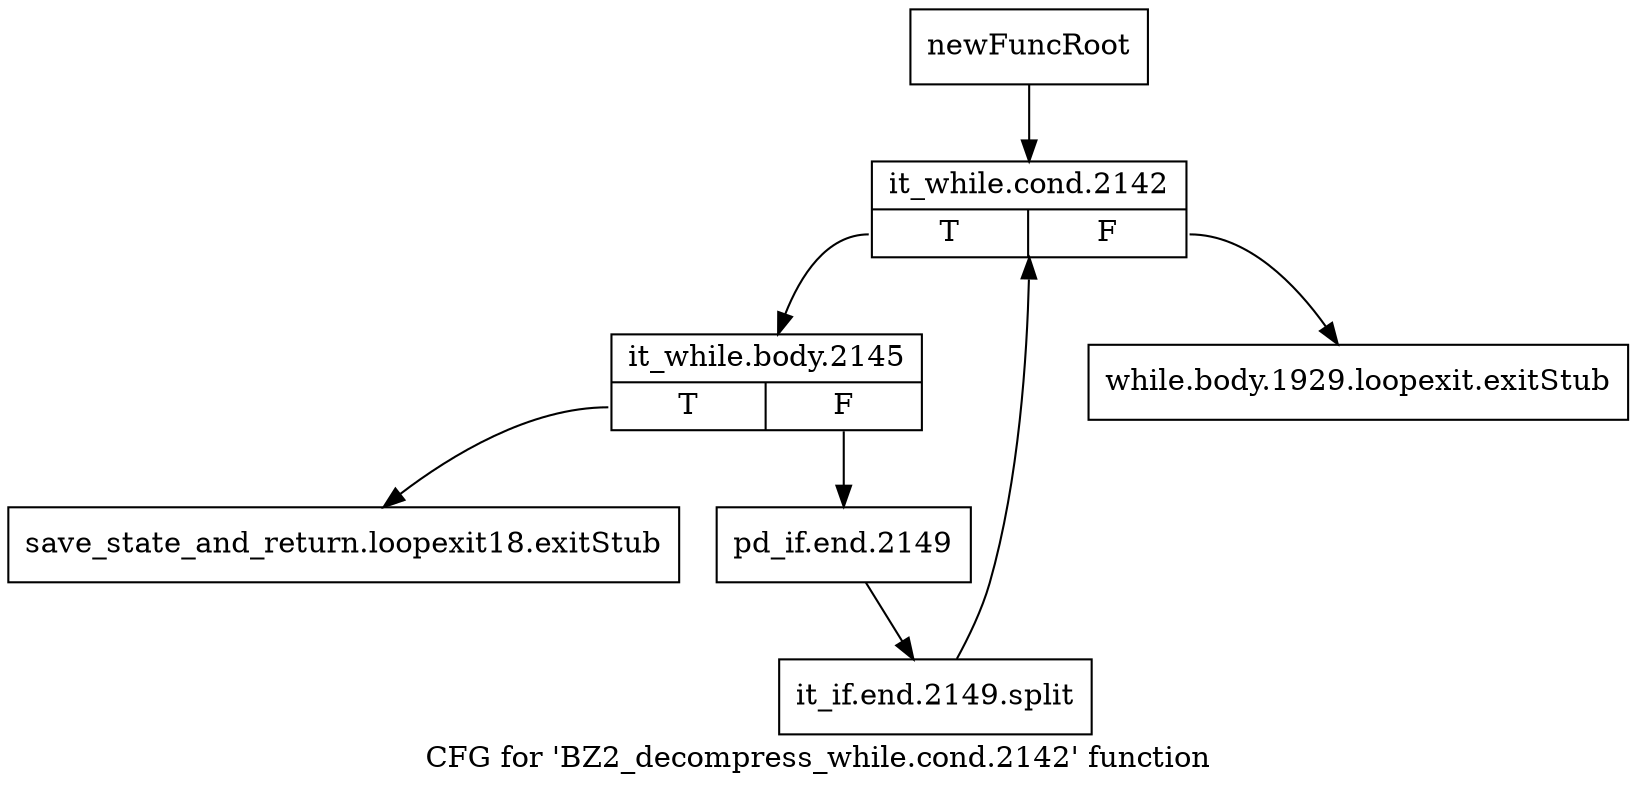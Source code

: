digraph "CFG for 'BZ2_decompress_while.cond.2142' function" {
	label="CFG for 'BZ2_decompress_while.cond.2142' function";

	Node0x1964e90 [shape=record,label="{newFuncRoot}"];
	Node0x1964e90 -> Node0x1964f80;
	Node0x1964ee0 [shape=record,label="{while.body.1929.loopexit.exitStub}"];
	Node0x1964f30 [shape=record,label="{save_state_and_return.loopexit18.exitStub}"];
	Node0x1964f80 [shape=record,label="{it_while.cond.2142|{<s0>T|<s1>F}}"];
	Node0x1964f80:s0 -> Node0x1964fd0;
	Node0x1964f80:s1 -> Node0x1964ee0;
	Node0x1964fd0 [shape=record,label="{it_while.body.2145|{<s0>T|<s1>F}}"];
	Node0x1964fd0:s0 -> Node0x1964f30;
	Node0x1964fd0:s1 -> Node0x1965020;
	Node0x1965020 [shape=record,label="{pd_if.end.2149}"];
	Node0x1965020 -> Node0x1c1c8b0;
	Node0x1c1c8b0 [shape=record,label="{it_if.end.2149.split}"];
	Node0x1c1c8b0 -> Node0x1964f80;
}
